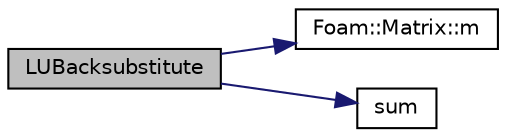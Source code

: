 digraph "LUBacksubstitute"
{
  bgcolor="transparent";
  edge [fontname="Helvetica",fontsize="10",labelfontname="Helvetica",labelfontsize="10"];
  node [fontname="Helvetica",fontsize="10",shape=record];
  rankdir="LR";
  Node124919 [label="LUBacksubstitute",height=0.2,width=0.4,color="black", fillcolor="grey75", style="filled", fontcolor="black"];
  Node124919 -> Node124920 [color="midnightblue",fontsize="10",style="solid",fontname="Helvetica"];
  Node124920 [label="Foam::Matrix::m",height=0.2,width=0.4,color="black",URL="$a27889.html#a910305ebc963132f09b276357a5a6da0",tooltip="Return the number of rows. "];
  Node124919 -> Node124921 [color="midnightblue",fontsize="10",style="solid",fontname="Helvetica"];
  Node124921 [label="sum",height=0.2,width=0.4,color="black",URL="$a21851.html#a3d8733143aad0e03b300186ab4bef137"];
}
